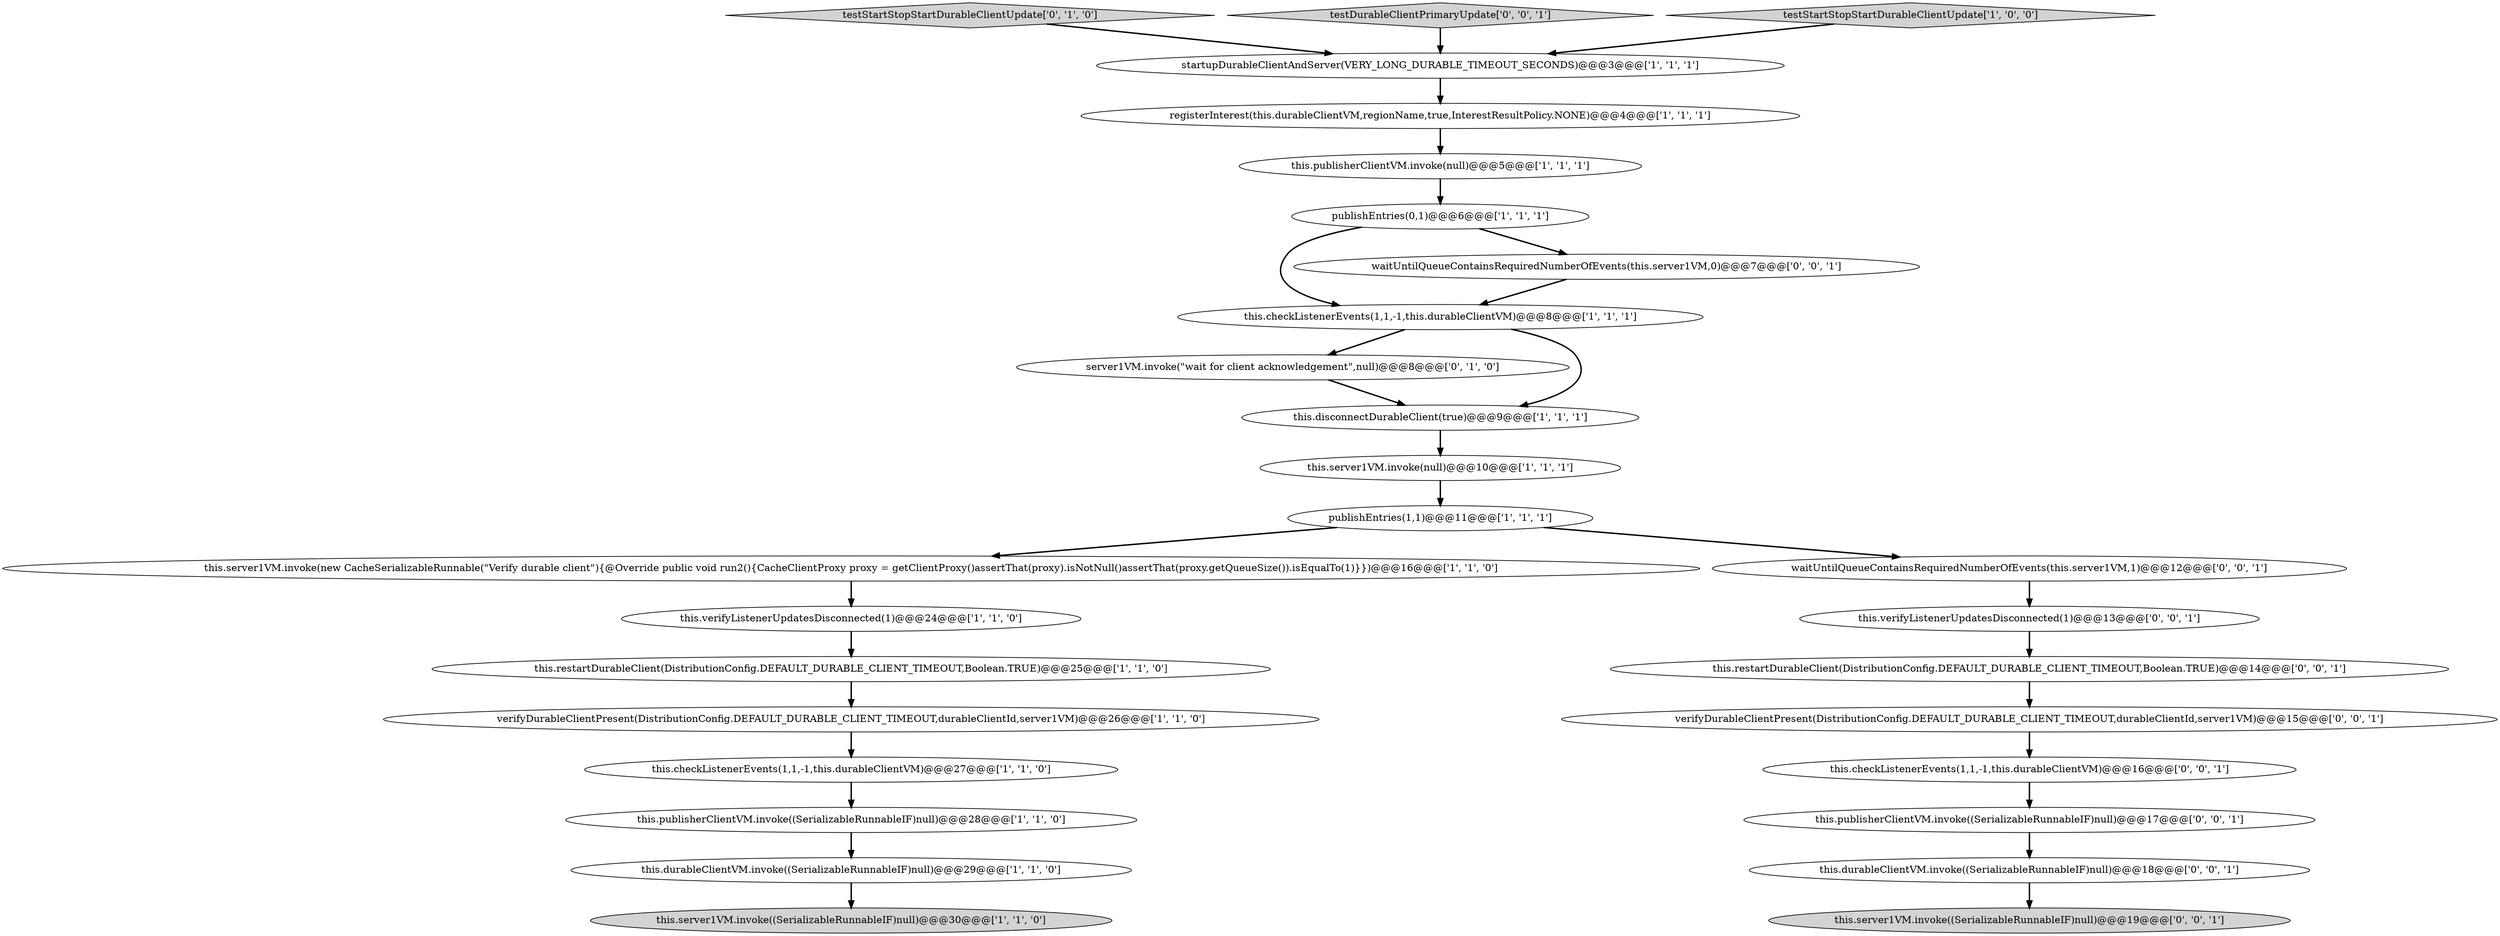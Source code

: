 digraph {
0 [style = filled, label = "this.verifyListenerUpdatesDisconnected(1)@@@24@@@['1', '1', '0']", fillcolor = white, shape = ellipse image = "AAA0AAABBB1BBB"];
4 [style = filled, label = "this.server1VM.invoke((SerializableRunnableIF)null)@@@30@@@['1', '1', '0']", fillcolor = lightgray, shape = ellipse image = "AAA0AAABBB1BBB"];
18 [style = filled, label = "testStartStopStartDurableClientUpdate['0', '1', '0']", fillcolor = lightgray, shape = diamond image = "AAA0AAABBB2BBB"];
24 [style = filled, label = "this.verifyListenerUpdatesDisconnected(1)@@@13@@@['0', '0', '1']", fillcolor = white, shape = ellipse image = "AAA0AAABBB3BBB"];
17 [style = filled, label = "server1VM.invoke(\"wait for client acknowledgement\",null)@@@8@@@['0', '1', '0']", fillcolor = white, shape = ellipse image = "AAA1AAABBB2BBB"];
10 [style = filled, label = "publishEntries(1,1)@@@11@@@['1', '1', '1']", fillcolor = white, shape = ellipse image = "AAA0AAABBB1BBB"];
14 [style = filled, label = "this.publisherClientVM.invoke((SerializableRunnableIF)null)@@@28@@@['1', '1', '0']", fillcolor = white, shape = ellipse image = "AAA0AAABBB1BBB"];
19 [style = filled, label = "this.publisherClientVM.invoke((SerializableRunnableIF)null)@@@17@@@['0', '0', '1']", fillcolor = white, shape = ellipse image = "AAA0AAABBB3BBB"];
16 [style = filled, label = "this.durableClientVM.invoke((SerializableRunnableIF)null)@@@29@@@['1', '1', '0']", fillcolor = white, shape = ellipse image = "AAA0AAABBB1BBB"];
9 [style = filled, label = "this.disconnectDurableClient(true)@@@9@@@['1', '1', '1']", fillcolor = white, shape = ellipse image = "AAA0AAABBB1BBB"];
5 [style = filled, label = "this.checkListenerEvents(1,1,-1,this.durableClientVM)@@@8@@@['1', '1', '1']", fillcolor = white, shape = ellipse image = "AAA0AAABBB1BBB"];
20 [style = filled, label = "this.durableClientVM.invoke((SerializableRunnableIF)null)@@@18@@@['0', '0', '1']", fillcolor = white, shape = ellipse image = "AAA0AAABBB3BBB"];
28 [style = filled, label = "testDurableClientPrimaryUpdate['0', '0', '1']", fillcolor = lightgray, shape = diamond image = "AAA0AAABBB3BBB"];
13 [style = filled, label = "registerInterest(this.durableClientVM,regionName,true,InterestResultPolicy.NONE)@@@4@@@['1', '1', '1']", fillcolor = white, shape = ellipse image = "AAA0AAABBB1BBB"];
22 [style = filled, label = "this.restartDurableClient(DistributionConfig.DEFAULT_DURABLE_CLIENT_TIMEOUT,Boolean.TRUE)@@@14@@@['0', '0', '1']", fillcolor = white, shape = ellipse image = "AAA0AAABBB3BBB"];
23 [style = filled, label = "this.server1VM.invoke((SerializableRunnableIF)null)@@@19@@@['0', '0', '1']", fillcolor = lightgray, shape = ellipse image = "AAA0AAABBB3BBB"];
15 [style = filled, label = "this.restartDurableClient(DistributionConfig.DEFAULT_DURABLE_CLIENT_TIMEOUT,Boolean.TRUE)@@@25@@@['1', '1', '0']", fillcolor = white, shape = ellipse image = "AAA0AAABBB1BBB"];
8 [style = filled, label = "testStartStopStartDurableClientUpdate['1', '0', '0']", fillcolor = lightgray, shape = diamond image = "AAA0AAABBB1BBB"];
26 [style = filled, label = "waitUntilQueueContainsRequiredNumberOfEvents(this.server1VM,0)@@@7@@@['0', '0', '1']", fillcolor = white, shape = ellipse image = "AAA0AAABBB3BBB"];
7 [style = filled, label = "verifyDurableClientPresent(DistributionConfig.DEFAULT_DURABLE_CLIENT_TIMEOUT,durableClientId,server1VM)@@@26@@@['1', '1', '0']", fillcolor = white, shape = ellipse image = "AAA0AAABBB1BBB"];
2 [style = filled, label = "this.publisherClientVM.invoke(null)@@@5@@@['1', '1', '1']", fillcolor = white, shape = ellipse image = "AAA0AAABBB1BBB"];
6 [style = filled, label = "startupDurableClientAndServer(VERY_LONG_DURABLE_TIMEOUT_SECONDS)@@@3@@@['1', '1', '1']", fillcolor = white, shape = ellipse image = "AAA0AAABBB1BBB"];
21 [style = filled, label = "this.checkListenerEvents(1,1,-1,this.durableClientVM)@@@16@@@['0', '0', '1']", fillcolor = white, shape = ellipse image = "AAA0AAABBB3BBB"];
11 [style = filled, label = "this.server1VM.invoke(null)@@@10@@@['1', '1', '1']", fillcolor = white, shape = ellipse image = "AAA0AAABBB1BBB"];
3 [style = filled, label = "this.checkListenerEvents(1,1,-1,this.durableClientVM)@@@27@@@['1', '1', '0']", fillcolor = white, shape = ellipse image = "AAA0AAABBB1BBB"];
1 [style = filled, label = "this.server1VM.invoke(new CacheSerializableRunnable(\"Verify durable client\"){@Override public void run2(){CacheClientProxy proxy = getClientProxy()assertThat(proxy).isNotNull()assertThat(proxy.getQueueSize()).isEqualTo(1)}})@@@16@@@['1', '1', '0']", fillcolor = white, shape = ellipse image = "AAA0AAABBB1BBB"];
25 [style = filled, label = "waitUntilQueueContainsRequiredNumberOfEvents(this.server1VM,1)@@@12@@@['0', '0', '1']", fillcolor = white, shape = ellipse image = "AAA0AAABBB3BBB"];
27 [style = filled, label = "verifyDurableClientPresent(DistributionConfig.DEFAULT_DURABLE_CLIENT_TIMEOUT,durableClientId,server1VM)@@@15@@@['0', '0', '1']", fillcolor = white, shape = ellipse image = "AAA0AAABBB3BBB"];
12 [style = filled, label = "publishEntries(0,1)@@@6@@@['1', '1', '1']", fillcolor = white, shape = ellipse image = "AAA0AAABBB1BBB"];
12->26 [style = bold, label=""];
20->23 [style = bold, label=""];
3->14 [style = bold, label=""];
9->11 [style = bold, label=""];
14->16 [style = bold, label=""];
16->4 [style = bold, label=""];
25->24 [style = bold, label=""];
19->20 [style = bold, label=""];
22->27 [style = bold, label=""];
6->13 [style = bold, label=""];
8->6 [style = bold, label=""];
5->9 [style = bold, label=""];
10->25 [style = bold, label=""];
15->7 [style = bold, label=""];
24->22 [style = bold, label=""];
5->17 [style = bold, label=""];
7->3 [style = bold, label=""];
10->1 [style = bold, label=""];
28->6 [style = bold, label=""];
12->5 [style = bold, label=""];
21->19 [style = bold, label=""];
11->10 [style = bold, label=""];
0->15 [style = bold, label=""];
26->5 [style = bold, label=""];
17->9 [style = bold, label=""];
13->2 [style = bold, label=""];
18->6 [style = bold, label=""];
2->12 [style = bold, label=""];
27->21 [style = bold, label=""];
1->0 [style = bold, label=""];
}
